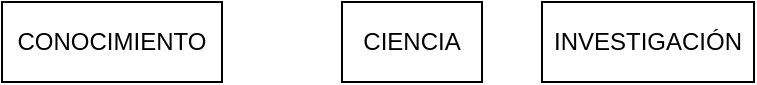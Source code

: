 <mxfile version="21.1.2" type="github">
  <diagram name="Página-1" id="TuL-bYA4IwhIl1VLdeQc">
    <mxGraphModel dx="1120" dy="456" grid="1" gridSize="10" guides="1" tooltips="1" connect="1" arrows="1" fold="1" page="1" pageScale="1" pageWidth="827" pageHeight="1169" math="0" shadow="0">
      <root>
        <mxCell id="0" />
        <mxCell id="1" parent="0" />
        <mxCell id="LNrYJbxOUuAZR3TAPaud-1" value="CONOCIMIENTO" style="rounded=0;whiteSpace=wrap;html=1;" vertex="1" parent="1">
          <mxGeometry x="110" y="720" width="110" height="40" as="geometry" />
        </mxCell>
        <mxCell id="LNrYJbxOUuAZR3TAPaud-2" value="CIENCIA" style="rounded=0;whiteSpace=wrap;html=1;" vertex="1" parent="1">
          <mxGeometry x="280" y="720" width="70" height="40" as="geometry" />
        </mxCell>
        <mxCell id="LNrYJbxOUuAZR3TAPaud-3" value="INVESTIGACIÓN" style="rounded=0;whiteSpace=wrap;html=1;" vertex="1" parent="1">
          <mxGeometry x="380" y="720" width="106" height="40" as="geometry" />
        </mxCell>
      </root>
    </mxGraphModel>
  </diagram>
</mxfile>
